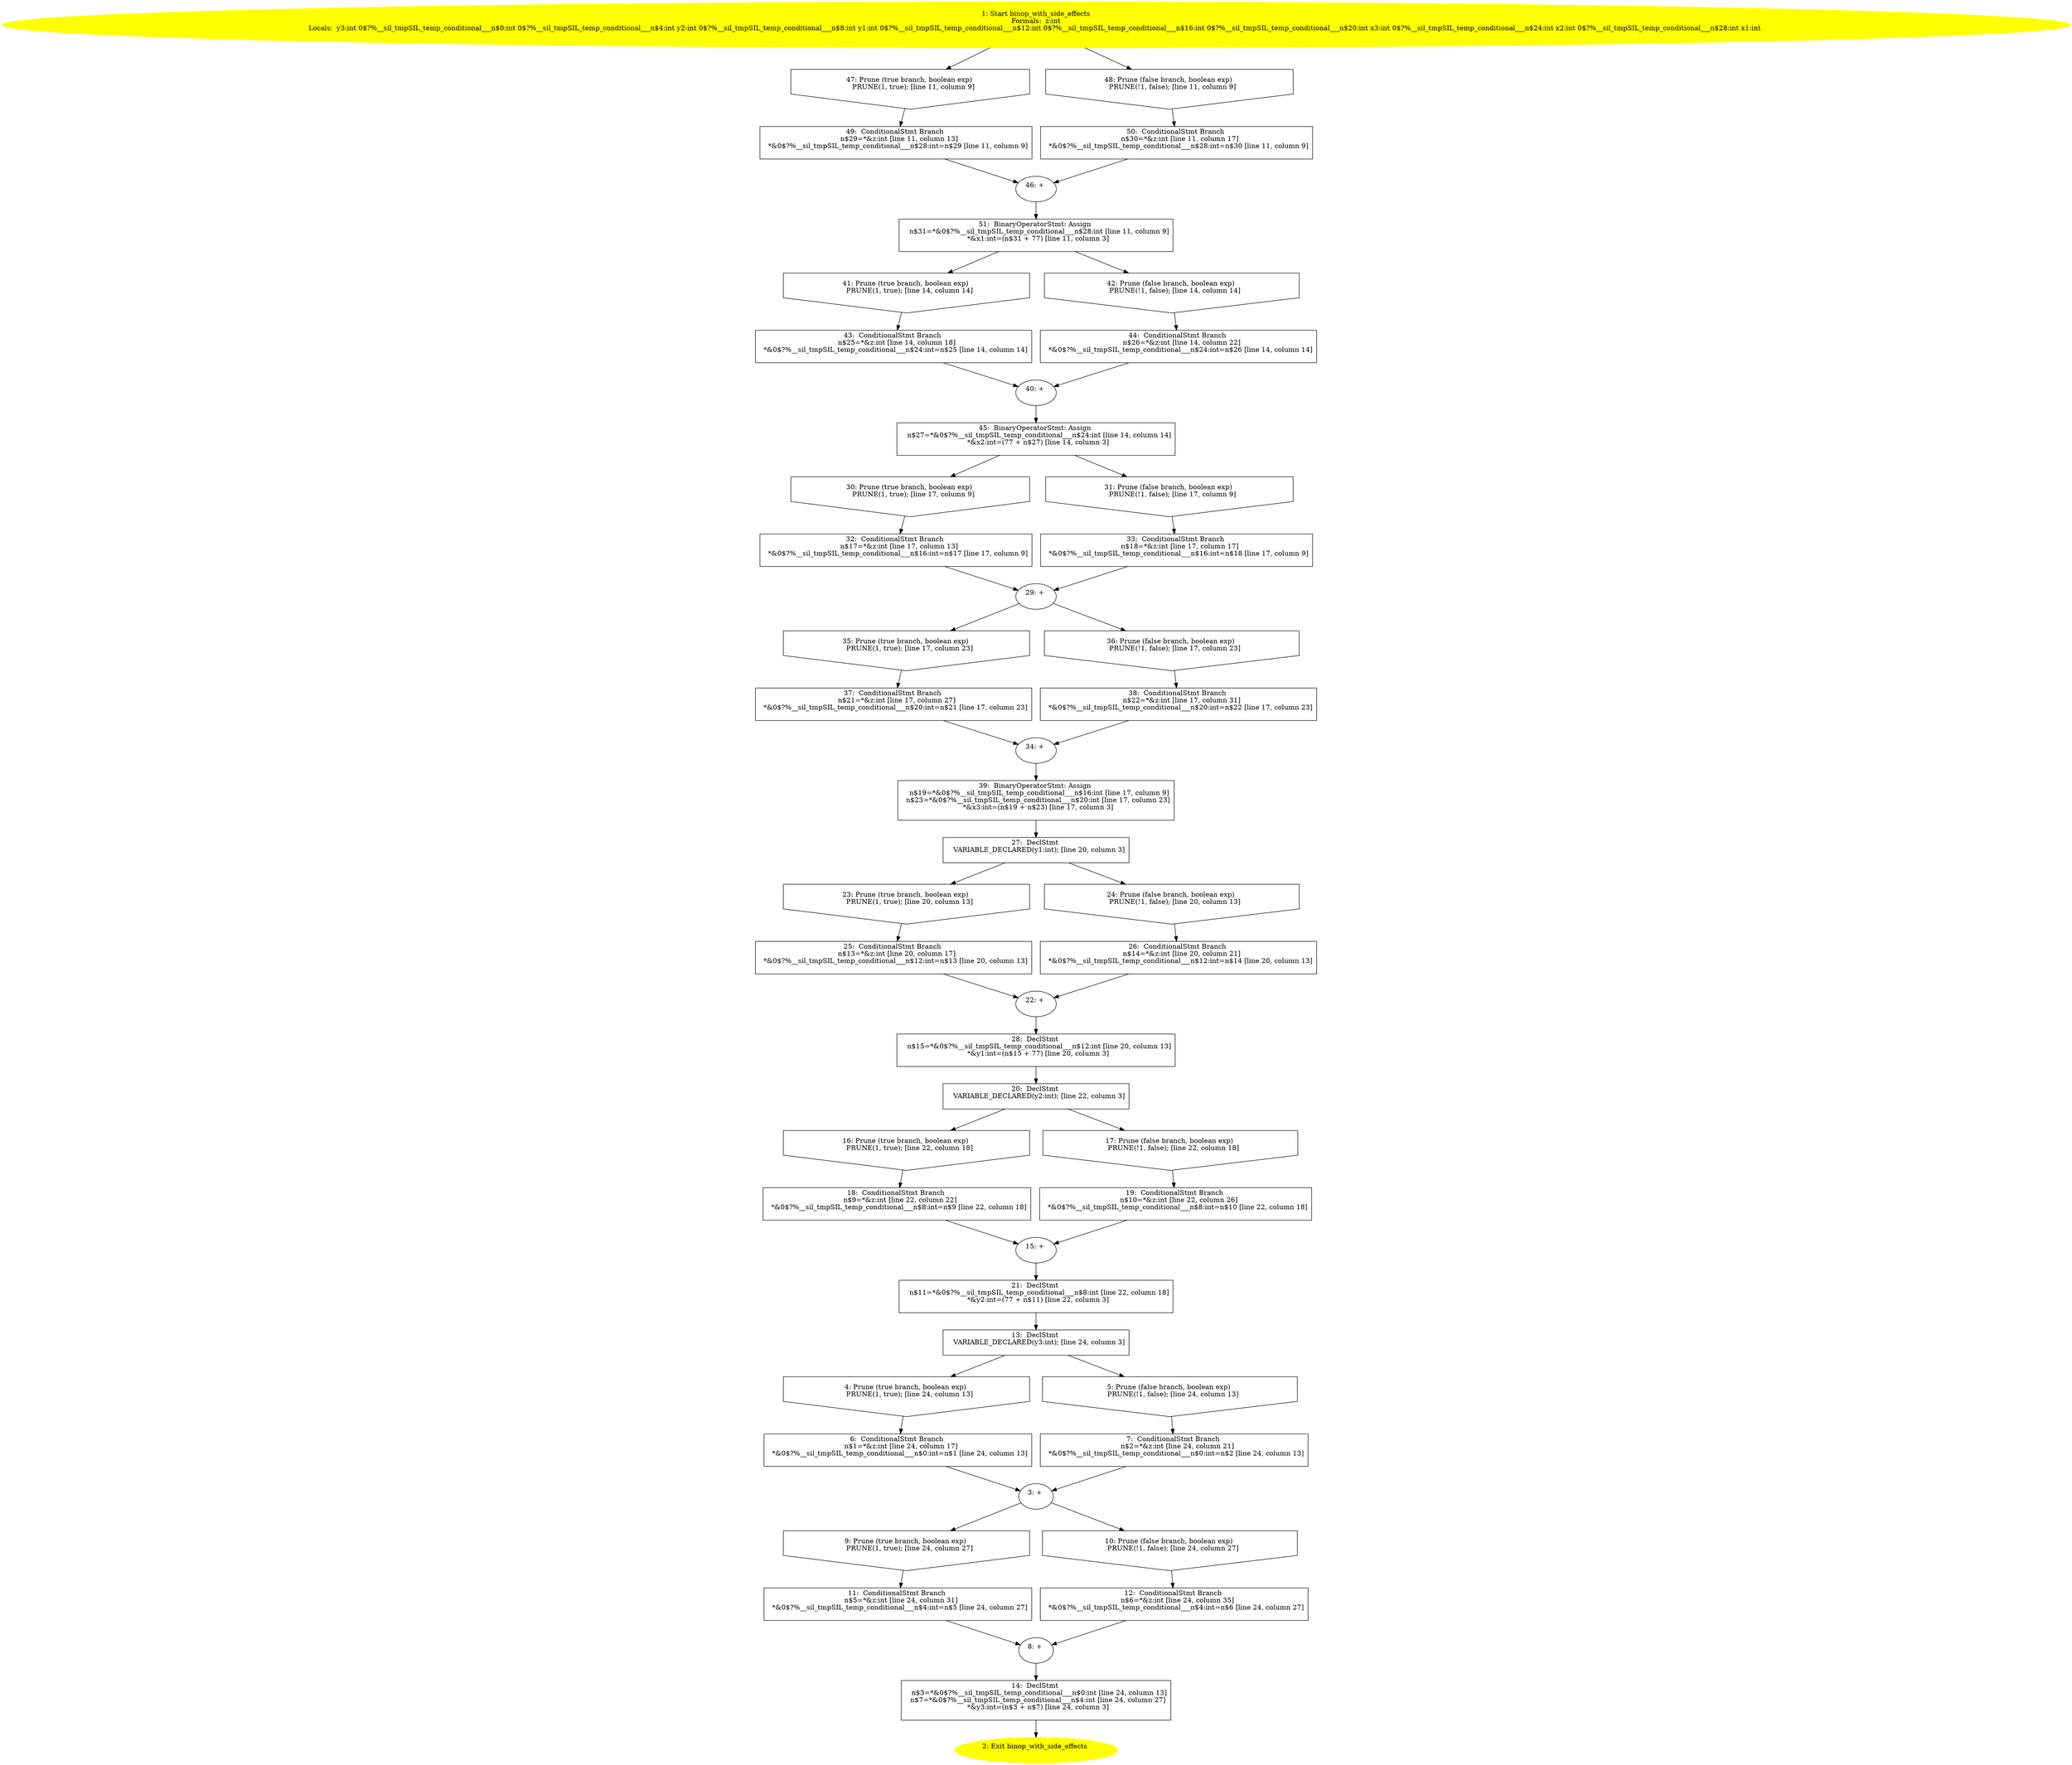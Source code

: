 /* @generated */
digraph cfg {
"binop_with_side_effects.9cbc0255c95bd7e0_1" [label="1: Start binop_with_side_effects\nFormals:  z:int\nLocals:  y3:int 0$?%__sil_tmpSIL_temp_conditional___n$0:int 0$?%__sil_tmpSIL_temp_conditional___n$4:int y2:int 0$?%__sil_tmpSIL_temp_conditional___n$8:int y1:int 0$?%__sil_tmpSIL_temp_conditional___n$12:int 0$?%__sil_tmpSIL_temp_conditional___n$16:int 0$?%__sil_tmpSIL_temp_conditional___n$20:int x3:int 0$?%__sil_tmpSIL_temp_conditional___n$24:int x2:int 0$?%__sil_tmpSIL_temp_conditional___n$28:int x1:int \n  " color=yellow style=filled]
	

	 "binop_with_side_effects.9cbc0255c95bd7e0_1" -> "binop_with_side_effects.9cbc0255c95bd7e0_47" ;
	 "binop_with_side_effects.9cbc0255c95bd7e0_1" -> "binop_with_side_effects.9cbc0255c95bd7e0_48" ;
"binop_with_side_effects.9cbc0255c95bd7e0_2" [label="2: Exit binop_with_side_effects \n  " color=yellow style=filled]
	

"binop_with_side_effects.9cbc0255c95bd7e0_3" [label="3: + \n  " ]
	

	 "binop_with_side_effects.9cbc0255c95bd7e0_3" -> "binop_with_side_effects.9cbc0255c95bd7e0_9" ;
	 "binop_with_side_effects.9cbc0255c95bd7e0_3" -> "binop_with_side_effects.9cbc0255c95bd7e0_10" ;
"binop_with_side_effects.9cbc0255c95bd7e0_4" [label="4: Prune (true branch, boolean exp) \n   PRUNE(1, true); [line 24, column 13]\n " shape="invhouse"]
	

	 "binop_with_side_effects.9cbc0255c95bd7e0_4" -> "binop_with_side_effects.9cbc0255c95bd7e0_6" ;
"binop_with_side_effects.9cbc0255c95bd7e0_5" [label="5: Prune (false branch, boolean exp) \n   PRUNE(!1, false); [line 24, column 13]\n " shape="invhouse"]
	

	 "binop_with_side_effects.9cbc0255c95bd7e0_5" -> "binop_with_side_effects.9cbc0255c95bd7e0_7" ;
"binop_with_side_effects.9cbc0255c95bd7e0_6" [label="6:  ConditionalStmt Branch \n   n$1=*&z:int [line 24, column 17]\n  *&0$?%__sil_tmpSIL_temp_conditional___n$0:int=n$1 [line 24, column 13]\n " shape="box"]
	

	 "binop_with_side_effects.9cbc0255c95bd7e0_6" -> "binop_with_side_effects.9cbc0255c95bd7e0_3" ;
"binop_with_side_effects.9cbc0255c95bd7e0_7" [label="7:  ConditionalStmt Branch \n   n$2=*&z:int [line 24, column 21]\n  *&0$?%__sil_tmpSIL_temp_conditional___n$0:int=n$2 [line 24, column 13]\n " shape="box"]
	

	 "binop_with_side_effects.9cbc0255c95bd7e0_7" -> "binop_with_side_effects.9cbc0255c95bd7e0_3" ;
"binop_with_side_effects.9cbc0255c95bd7e0_8" [label="8: + \n  " ]
	

	 "binop_with_side_effects.9cbc0255c95bd7e0_8" -> "binop_with_side_effects.9cbc0255c95bd7e0_14" ;
"binop_with_side_effects.9cbc0255c95bd7e0_9" [label="9: Prune (true branch, boolean exp) \n   PRUNE(1, true); [line 24, column 27]\n " shape="invhouse"]
	

	 "binop_with_side_effects.9cbc0255c95bd7e0_9" -> "binop_with_side_effects.9cbc0255c95bd7e0_11" ;
"binop_with_side_effects.9cbc0255c95bd7e0_10" [label="10: Prune (false branch, boolean exp) \n   PRUNE(!1, false); [line 24, column 27]\n " shape="invhouse"]
	

	 "binop_with_side_effects.9cbc0255c95bd7e0_10" -> "binop_with_side_effects.9cbc0255c95bd7e0_12" ;
"binop_with_side_effects.9cbc0255c95bd7e0_11" [label="11:  ConditionalStmt Branch \n   n$5=*&z:int [line 24, column 31]\n  *&0$?%__sil_tmpSIL_temp_conditional___n$4:int=n$5 [line 24, column 27]\n " shape="box"]
	

	 "binop_with_side_effects.9cbc0255c95bd7e0_11" -> "binop_with_side_effects.9cbc0255c95bd7e0_8" ;
"binop_with_side_effects.9cbc0255c95bd7e0_12" [label="12:  ConditionalStmt Branch \n   n$6=*&z:int [line 24, column 35]\n  *&0$?%__sil_tmpSIL_temp_conditional___n$4:int=n$6 [line 24, column 27]\n " shape="box"]
	

	 "binop_with_side_effects.9cbc0255c95bd7e0_12" -> "binop_with_side_effects.9cbc0255c95bd7e0_8" ;
"binop_with_side_effects.9cbc0255c95bd7e0_13" [label="13:  DeclStmt \n   VARIABLE_DECLARED(y3:int); [line 24, column 3]\n " shape="box"]
	

	 "binop_with_side_effects.9cbc0255c95bd7e0_13" -> "binop_with_side_effects.9cbc0255c95bd7e0_4" ;
	 "binop_with_side_effects.9cbc0255c95bd7e0_13" -> "binop_with_side_effects.9cbc0255c95bd7e0_5" ;
"binop_with_side_effects.9cbc0255c95bd7e0_14" [label="14:  DeclStmt \n   n$3=*&0$?%__sil_tmpSIL_temp_conditional___n$0:int [line 24, column 13]\n  n$7=*&0$?%__sil_tmpSIL_temp_conditional___n$4:int [line 24, column 27]\n  *&y3:int=(n$3 + n$7) [line 24, column 3]\n " shape="box"]
	

	 "binop_with_side_effects.9cbc0255c95bd7e0_14" -> "binop_with_side_effects.9cbc0255c95bd7e0_2" ;
"binop_with_side_effects.9cbc0255c95bd7e0_15" [label="15: + \n  " ]
	

	 "binop_with_side_effects.9cbc0255c95bd7e0_15" -> "binop_with_side_effects.9cbc0255c95bd7e0_21" ;
"binop_with_side_effects.9cbc0255c95bd7e0_16" [label="16: Prune (true branch, boolean exp) \n   PRUNE(1, true); [line 22, column 18]\n " shape="invhouse"]
	

	 "binop_with_side_effects.9cbc0255c95bd7e0_16" -> "binop_with_side_effects.9cbc0255c95bd7e0_18" ;
"binop_with_side_effects.9cbc0255c95bd7e0_17" [label="17: Prune (false branch, boolean exp) \n   PRUNE(!1, false); [line 22, column 18]\n " shape="invhouse"]
	

	 "binop_with_side_effects.9cbc0255c95bd7e0_17" -> "binop_with_side_effects.9cbc0255c95bd7e0_19" ;
"binop_with_side_effects.9cbc0255c95bd7e0_18" [label="18:  ConditionalStmt Branch \n   n$9=*&z:int [line 22, column 22]\n  *&0$?%__sil_tmpSIL_temp_conditional___n$8:int=n$9 [line 22, column 18]\n " shape="box"]
	

	 "binop_with_side_effects.9cbc0255c95bd7e0_18" -> "binop_with_side_effects.9cbc0255c95bd7e0_15" ;
"binop_with_side_effects.9cbc0255c95bd7e0_19" [label="19:  ConditionalStmt Branch \n   n$10=*&z:int [line 22, column 26]\n  *&0$?%__sil_tmpSIL_temp_conditional___n$8:int=n$10 [line 22, column 18]\n " shape="box"]
	

	 "binop_with_side_effects.9cbc0255c95bd7e0_19" -> "binop_with_side_effects.9cbc0255c95bd7e0_15" ;
"binop_with_side_effects.9cbc0255c95bd7e0_20" [label="20:  DeclStmt \n   VARIABLE_DECLARED(y2:int); [line 22, column 3]\n " shape="box"]
	

	 "binop_with_side_effects.9cbc0255c95bd7e0_20" -> "binop_with_side_effects.9cbc0255c95bd7e0_16" ;
	 "binop_with_side_effects.9cbc0255c95bd7e0_20" -> "binop_with_side_effects.9cbc0255c95bd7e0_17" ;
"binop_with_side_effects.9cbc0255c95bd7e0_21" [label="21:  DeclStmt \n   n$11=*&0$?%__sil_tmpSIL_temp_conditional___n$8:int [line 22, column 18]\n  *&y2:int=(77 + n$11) [line 22, column 3]\n " shape="box"]
	

	 "binop_with_side_effects.9cbc0255c95bd7e0_21" -> "binop_with_side_effects.9cbc0255c95bd7e0_13" ;
"binop_with_side_effects.9cbc0255c95bd7e0_22" [label="22: + \n  " ]
	

	 "binop_with_side_effects.9cbc0255c95bd7e0_22" -> "binop_with_side_effects.9cbc0255c95bd7e0_28" ;
"binop_with_side_effects.9cbc0255c95bd7e0_23" [label="23: Prune (true branch, boolean exp) \n   PRUNE(1, true); [line 20, column 13]\n " shape="invhouse"]
	

	 "binop_with_side_effects.9cbc0255c95bd7e0_23" -> "binop_with_side_effects.9cbc0255c95bd7e0_25" ;
"binop_with_side_effects.9cbc0255c95bd7e0_24" [label="24: Prune (false branch, boolean exp) \n   PRUNE(!1, false); [line 20, column 13]\n " shape="invhouse"]
	

	 "binop_with_side_effects.9cbc0255c95bd7e0_24" -> "binop_with_side_effects.9cbc0255c95bd7e0_26" ;
"binop_with_side_effects.9cbc0255c95bd7e0_25" [label="25:  ConditionalStmt Branch \n   n$13=*&z:int [line 20, column 17]\n  *&0$?%__sil_tmpSIL_temp_conditional___n$12:int=n$13 [line 20, column 13]\n " shape="box"]
	

	 "binop_with_side_effects.9cbc0255c95bd7e0_25" -> "binop_with_side_effects.9cbc0255c95bd7e0_22" ;
"binop_with_side_effects.9cbc0255c95bd7e0_26" [label="26:  ConditionalStmt Branch \n   n$14=*&z:int [line 20, column 21]\n  *&0$?%__sil_tmpSIL_temp_conditional___n$12:int=n$14 [line 20, column 13]\n " shape="box"]
	

	 "binop_with_side_effects.9cbc0255c95bd7e0_26" -> "binop_with_side_effects.9cbc0255c95bd7e0_22" ;
"binop_with_side_effects.9cbc0255c95bd7e0_27" [label="27:  DeclStmt \n   VARIABLE_DECLARED(y1:int); [line 20, column 3]\n " shape="box"]
	

	 "binop_with_side_effects.9cbc0255c95bd7e0_27" -> "binop_with_side_effects.9cbc0255c95bd7e0_23" ;
	 "binop_with_side_effects.9cbc0255c95bd7e0_27" -> "binop_with_side_effects.9cbc0255c95bd7e0_24" ;
"binop_with_side_effects.9cbc0255c95bd7e0_28" [label="28:  DeclStmt \n   n$15=*&0$?%__sil_tmpSIL_temp_conditional___n$12:int [line 20, column 13]\n  *&y1:int=(n$15 + 77) [line 20, column 3]\n " shape="box"]
	

	 "binop_with_side_effects.9cbc0255c95bd7e0_28" -> "binop_with_side_effects.9cbc0255c95bd7e0_20" ;
"binop_with_side_effects.9cbc0255c95bd7e0_29" [label="29: + \n  " ]
	

	 "binop_with_side_effects.9cbc0255c95bd7e0_29" -> "binop_with_side_effects.9cbc0255c95bd7e0_35" ;
	 "binop_with_side_effects.9cbc0255c95bd7e0_29" -> "binop_with_side_effects.9cbc0255c95bd7e0_36" ;
"binop_with_side_effects.9cbc0255c95bd7e0_30" [label="30: Prune (true branch, boolean exp) \n   PRUNE(1, true); [line 17, column 9]\n " shape="invhouse"]
	

	 "binop_with_side_effects.9cbc0255c95bd7e0_30" -> "binop_with_side_effects.9cbc0255c95bd7e0_32" ;
"binop_with_side_effects.9cbc0255c95bd7e0_31" [label="31: Prune (false branch, boolean exp) \n   PRUNE(!1, false); [line 17, column 9]\n " shape="invhouse"]
	

	 "binop_with_side_effects.9cbc0255c95bd7e0_31" -> "binop_with_side_effects.9cbc0255c95bd7e0_33" ;
"binop_with_side_effects.9cbc0255c95bd7e0_32" [label="32:  ConditionalStmt Branch \n   n$17=*&z:int [line 17, column 13]\n  *&0$?%__sil_tmpSIL_temp_conditional___n$16:int=n$17 [line 17, column 9]\n " shape="box"]
	

	 "binop_with_side_effects.9cbc0255c95bd7e0_32" -> "binop_with_side_effects.9cbc0255c95bd7e0_29" ;
"binop_with_side_effects.9cbc0255c95bd7e0_33" [label="33:  ConditionalStmt Branch \n   n$18=*&z:int [line 17, column 17]\n  *&0$?%__sil_tmpSIL_temp_conditional___n$16:int=n$18 [line 17, column 9]\n " shape="box"]
	

	 "binop_with_side_effects.9cbc0255c95bd7e0_33" -> "binop_with_side_effects.9cbc0255c95bd7e0_29" ;
"binop_with_side_effects.9cbc0255c95bd7e0_34" [label="34: + \n  " ]
	

	 "binop_with_side_effects.9cbc0255c95bd7e0_34" -> "binop_with_side_effects.9cbc0255c95bd7e0_39" ;
"binop_with_side_effects.9cbc0255c95bd7e0_35" [label="35: Prune (true branch, boolean exp) \n   PRUNE(1, true); [line 17, column 23]\n " shape="invhouse"]
	

	 "binop_with_side_effects.9cbc0255c95bd7e0_35" -> "binop_with_side_effects.9cbc0255c95bd7e0_37" ;
"binop_with_side_effects.9cbc0255c95bd7e0_36" [label="36: Prune (false branch, boolean exp) \n   PRUNE(!1, false); [line 17, column 23]\n " shape="invhouse"]
	

	 "binop_with_side_effects.9cbc0255c95bd7e0_36" -> "binop_with_side_effects.9cbc0255c95bd7e0_38" ;
"binop_with_side_effects.9cbc0255c95bd7e0_37" [label="37:  ConditionalStmt Branch \n   n$21=*&z:int [line 17, column 27]\n  *&0$?%__sil_tmpSIL_temp_conditional___n$20:int=n$21 [line 17, column 23]\n " shape="box"]
	

	 "binop_with_side_effects.9cbc0255c95bd7e0_37" -> "binop_with_side_effects.9cbc0255c95bd7e0_34" ;
"binop_with_side_effects.9cbc0255c95bd7e0_38" [label="38:  ConditionalStmt Branch \n   n$22=*&z:int [line 17, column 31]\n  *&0$?%__sil_tmpSIL_temp_conditional___n$20:int=n$22 [line 17, column 23]\n " shape="box"]
	

	 "binop_with_side_effects.9cbc0255c95bd7e0_38" -> "binop_with_side_effects.9cbc0255c95bd7e0_34" ;
"binop_with_side_effects.9cbc0255c95bd7e0_39" [label="39:  BinaryOperatorStmt: Assign \n   n$19=*&0$?%__sil_tmpSIL_temp_conditional___n$16:int [line 17, column 9]\n  n$23=*&0$?%__sil_tmpSIL_temp_conditional___n$20:int [line 17, column 23]\n  *&x3:int=(n$19 + n$23) [line 17, column 3]\n " shape="box"]
	

	 "binop_with_side_effects.9cbc0255c95bd7e0_39" -> "binop_with_side_effects.9cbc0255c95bd7e0_27" ;
"binop_with_side_effects.9cbc0255c95bd7e0_40" [label="40: + \n  " ]
	

	 "binop_with_side_effects.9cbc0255c95bd7e0_40" -> "binop_with_side_effects.9cbc0255c95bd7e0_45" ;
"binop_with_side_effects.9cbc0255c95bd7e0_41" [label="41: Prune (true branch, boolean exp) \n   PRUNE(1, true); [line 14, column 14]\n " shape="invhouse"]
	

	 "binop_with_side_effects.9cbc0255c95bd7e0_41" -> "binop_with_side_effects.9cbc0255c95bd7e0_43" ;
"binop_with_side_effects.9cbc0255c95bd7e0_42" [label="42: Prune (false branch, boolean exp) \n   PRUNE(!1, false); [line 14, column 14]\n " shape="invhouse"]
	

	 "binop_with_side_effects.9cbc0255c95bd7e0_42" -> "binop_with_side_effects.9cbc0255c95bd7e0_44" ;
"binop_with_side_effects.9cbc0255c95bd7e0_43" [label="43:  ConditionalStmt Branch \n   n$25=*&z:int [line 14, column 18]\n  *&0$?%__sil_tmpSIL_temp_conditional___n$24:int=n$25 [line 14, column 14]\n " shape="box"]
	

	 "binop_with_side_effects.9cbc0255c95bd7e0_43" -> "binop_with_side_effects.9cbc0255c95bd7e0_40" ;
"binop_with_side_effects.9cbc0255c95bd7e0_44" [label="44:  ConditionalStmt Branch \n   n$26=*&z:int [line 14, column 22]\n  *&0$?%__sil_tmpSIL_temp_conditional___n$24:int=n$26 [line 14, column 14]\n " shape="box"]
	

	 "binop_with_side_effects.9cbc0255c95bd7e0_44" -> "binop_with_side_effects.9cbc0255c95bd7e0_40" ;
"binop_with_side_effects.9cbc0255c95bd7e0_45" [label="45:  BinaryOperatorStmt: Assign \n   n$27=*&0$?%__sil_tmpSIL_temp_conditional___n$24:int [line 14, column 14]\n  *&x2:int=(77 + n$27) [line 14, column 3]\n " shape="box"]
	

	 "binop_with_side_effects.9cbc0255c95bd7e0_45" -> "binop_with_side_effects.9cbc0255c95bd7e0_30" ;
	 "binop_with_side_effects.9cbc0255c95bd7e0_45" -> "binop_with_side_effects.9cbc0255c95bd7e0_31" ;
"binop_with_side_effects.9cbc0255c95bd7e0_46" [label="46: + \n  " ]
	

	 "binop_with_side_effects.9cbc0255c95bd7e0_46" -> "binop_with_side_effects.9cbc0255c95bd7e0_51" ;
"binop_with_side_effects.9cbc0255c95bd7e0_47" [label="47: Prune (true branch, boolean exp) \n   PRUNE(1, true); [line 11, column 9]\n " shape="invhouse"]
	

	 "binop_with_side_effects.9cbc0255c95bd7e0_47" -> "binop_with_side_effects.9cbc0255c95bd7e0_49" ;
"binop_with_side_effects.9cbc0255c95bd7e0_48" [label="48: Prune (false branch, boolean exp) \n   PRUNE(!1, false); [line 11, column 9]\n " shape="invhouse"]
	

	 "binop_with_side_effects.9cbc0255c95bd7e0_48" -> "binop_with_side_effects.9cbc0255c95bd7e0_50" ;
"binop_with_side_effects.9cbc0255c95bd7e0_49" [label="49:  ConditionalStmt Branch \n   n$29=*&z:int [line 11, column 13]\n  *&0$?%__sil_tmpSIL_temp_conditional___n$28:int=n$29 [line 11, column 9]\n " shape="box"]
	

	 "binop_with_side_effects.9cbc0255c95bd7e0_49" -> "binop_with_side_effects.9cbc0255c95bd7e0_46" ;
"binop_with_side_effects.9cbc0255c95bd7e0_50" [label="50:  ConditionalStmt Branch \n   n$30=*&z:int [line 11, column 17]\n  *&0$?%__sil_tmpSIL_temp_conditional___n$28:int=n$30 [line 11, column 9]\n " shape="box"]
	

	 "binop_with_side_effects.9cbc0255c95bd7e0_50" -> "binop_with_side_effects.9cbc0255c95bd7e0_46" ;
"binop_with_side_effects.9cbc0255c95bd7e0_51" [label="51:  BinaryOperatorStmt: Assign \n   n$31=*&0$?%__sil_tmpSIL_temp_conditional___n$28:int [line 11, column 9]\n  *&x1:int=(n$31 + 77) [line 11, column 3]\n " shape="box"]
	

	 "binop_with_side_effects.9cbc0255c95bd7e0_51" -> "binop_with_side_effects.9cbc0255c95bd7e0_41" ;
	 "binop_with_side_effects.9cbc0255c95bd7e0_51" -> "binop_with_side_effects.9cbc0255c95bd7e0_42" ;
}
